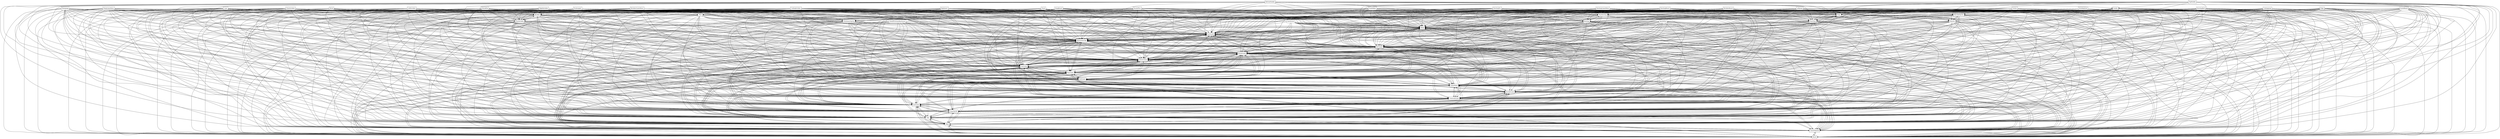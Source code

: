 digraph{
graph [rankdir=TB];
node [shape=box];
edge [arrowhead=normal];
0[label="Pong",]
1[label="Wall",]
2[label="Lane",]
3[label="Pucksupply",]
4[label="Leftpong",]
5[label="Menu",]
6[label="SaveGame",]
7[label="Floorbrickles",]
8[label="BrickPile",]
9[label="CheckPreviousBestScore",]
10[label="Board",]
11[label="PlayBowling",]
12[label="ClassDiagram",]
13[label="Rightpont",]
14[label="Point",]
15[label="Size",]
16[label="Bowling",]
17[label="GameSprite",]
18[label="Leftbrickles",]
19[label="ListGame",]
20[label="StationarySprite",]
21[label="Edge",]
22[label="BowlingPin",]
23[label="PongGameMenu",]
24[label="Brick",]
25[label="BowlingGameMenu",]
26[label="Brickles",]
27[label="Paddle",]
28[label="Gutter",]
29[label="UninstallGame",]
30[label="BottomPaddle",]
31[label="ArcadeGame",]
32[label="GameMenu",]
33[label="SaveScore",]
34[label="Floorpong",]
35[label="EndofAlley",]
36[label="ExitGame",]
37[label="MovableSprite",]
38[label="ScoreBoard",]
39[label="PlayGame",]
40[label="PlayPong",]
41[label="Puck",]
42[label="UseCases",]
43[label="DividingLine",]
44[label="Ceilingbrickles",]
45[label="TopPaddle",]
46[label="Ceilingpong",]
47[label="Initialization",]
48[label="InstallGame",]
49[label="Rightbrickles",]
50[label="PlayBrickles",]
51[label="Velocity",]
52[label="PongBoard",]
53[label="BowlingBoard",]
54[label="BricklesGameMenu",]
55[label="SpritePair",]
56[label="RackofPins",]
57[label="Rectangle",]
58[label="BricklesBoard",]
59[label="BowlingBall",]
60[label="AnimationLoop",]
0->5[label="",]
0->6[label="",]
0->10[label="",]
0->12[label="",]
0->14[label="",]
0->15[label="",]
0->17[label="",]
0->19[label="",]
0->29[label="",]
0->31[label="",]
0->32[label="",]
0->36[label="",]
0->39[label="",]
0->40[label="",]
0->42[label="",]
0->47[label="",]
0->48[label="",]
0->57[label="",]
0->60[label="",]
1->5[label="",]
1->6[label="",]
1->10[label="",]
1->12[label="",]
1->14[label="",]
1->15[label="",]
1->17[label="",]
1->19[label="",]
1->20[label="",]
1->29[label="",]
1->31[label="",]
1->32[label="",]
1->36[label="",]
1->39[label="",]
1->42[label="",]
1->47[label="",]
1->48[label="",]
1->57[label="",]
1->60[label="",]
2->5[label="",]
2->6[label="",]
2->10[label="",]
2->11[label="",]
2->12[label="",]
2->14[label="",]
2->15[label="",]
2->16[label="",]
2->17[label="",]
2->19[label="",]
2->20[label="",]
2->29[label="",]
2->31[label="",]
2->32[label="",]
2->36[label="",]
2->39[label="",]
2->42[label="",]
2->47[label="",]
2->48[label="",]
2->57[label="",]
2->60[label="",]
3->5[label="",]
3->6[label="",]
3->10[label="",]
3->12[label="",]
3->14[label="",]
3->15[label="",]
3->17[label="",]
3->19[label="",]
3->26[label="",]
3->29[label="",]
3->31[label="",]
3->32[label="",]
3->36[label="",]
3->39[label="",]
3->42[label="",]
3->47[label="",]
3->48[label="",]
3->50[label="",]
3->57[label="",]
3->60[label="",]
4->0[label="",]
4->1[label="",]
4->5[label="",]
4->6[label="",]
4->10[label="",]
4->12[label="",]
4->14[label="",]
4->15[label="",]
4->17[label="",]
4->19[label="",]
4->20[label="",]
4->29[label="",]
4->31[label="",]
4->32[label="",]
4->36[label="",]
4->39[label="",]
4->40[label="",]
4->42[label="",]
4->47[label="",]
4->48[label="",]
4->57[label="",]
4->60[label="",]
5->6[label="",]
5->10[label="",]
5->12[label="",]
5->14[label="",]
5->15[label="",]
5->17[label="",]
5->19[label="",]
5->29[label="",]
5->31[label="",]
5->32[label="",]
5->36[label="",]
5->39[label="",]
5->42[label="",]
5->47[label="",]
5->48[label="",]
5->57[label="",]
5->60[label="",]
6->5[label="",]
6->10[label="",]
6->12[label="",]
6->14[label="",]
6->15[label="",]
6->17[label="",]
6->19[label="",]
6->29[label="",]
6->31[label="",]
6->32[label="",]
6->36[label="",]
6->39[label="",]
6->42[label="",]
6->47[label="",]
6->48[label="",]
6->57[label="",]
6->60[label="",]
7->5[label="",]
7->6[label="",]
7->10[label="",]
7->12[label="",]
7->14[label="",]
7->15[label="",]
7->17[label="",]
7->19[label="",]
7->20[label="",]
7->26[label="",]
7->29[label="",]
7->31[label="",]
7->32[label="",]
7->36[label="",]
7->39[label="",]
7->42[label="",]
7->47[label="",]
7->48[label="",]
7->50[label="",]
7->57[label="",]
7->60[label="",]
8->5[label="",]
8->6[label="",]
8->10[label="",]
8->12[label="",]
8->14[label="",]
8->15[label="",]
8->17[label="",]
8->19[label="",]
8->20[label="",]
8->26[label="",]
8->29[label="",]
8->31[label="",]
8->32[label="",]
8->36[label="",]
8->39[label="",]
8->42[label="",]
8->47[label="",]
8->48[label="",]
8->50[label="",]
8->57[label="",]
8->60[label="",]
9->5[label="",]
9->6[label="",]
9->10[label="",]
9->12[label="",]
9->14[label="",]
9->15[label="",]
9->17[label="",]
9->19[label="",]
9->29[label="",]
9->31[label="",]
9->32[label="",]
9->36[label="",]
9->39[label="",]
9->42[label="",]
9->47[label="",]
9->48[label="",]
9->57[label="",]
9->60[label="",]
10->5[label="",]
10->6[label="",]
10->12[label="",]
10->14[label="",]
10->15[label="",]
10->17[label="",]
10->19[label="",]
10->29[label="",]
10->31[label="",]
10->32[label="",]
10->36[label="",]
10->39[label="",]
10->42[label="",]
10->47[label="",]
10->48[label="",]
10->57[label="",]
10->60[label="",]
11->5[label="",]
11->6[label="",]
11->10[label="",]
11->12[label="",]
11->14[label="",]
11->15[label="",]
11->16[label="",]
11->17[label="",]
11->19[label="",]
11->29[label="",]
11->31[label="",]
11->32[label="",]
11->36[label="",]
11->39[label="",]
11->42[label="",]
11->47[label="",]
11->48[label="",]
11->57[label="",]
11->60[label="",]
12->5[label="",]
12->6[label="",]
12->10[label="",]
12->14[label="",]
12->15[label="",]
12->17[label="",]
12->19[label="",]
12->29[label="",]
12->31[label="",]
12->32[label="",]
12->36[label="",]
12->39[label="",]
12->42[label="",]
12->47[label="",]
12->48[label="",]
12->57[label="",]
12->60[label="",]
13->0[label="",]
13->1[label="",]
13->5[label="",]
13->6[label="",]
13->10[label="",]
13->12[label="",]
13->14[label="",]
13->15[label="",]
13->17[label="",]
13->19[label="",]
13->20[label="",]
13->29[label="",]
13->31[label="",]
13->32[label="",]
13->36[label="",]
13->39[label="",]
13->40[label="",]
13->42[label="",]
13->47[label="",]
13->48[label="",]
13->57[label="",]
13->60[label="",]
14->5[label="",]
14->6[label="",]
14->10[label="",]
14->12[label="",]
14->15[label="",]
14->17[label="",]
14->19[label="",]
14->29[label="",]
14->31[label="",]
14->32[label="",]
14->36[label="",]
14->39[label="",]
14->42[label="",]
14->47[label="",]
14->48[label="",]
14->57[label="",]
14->60[label="",]
15->5[label="",]
15->6[label="",]
15->10[label="",]
15->12[label="",]
15->14[label="",]
15->17[label="",]
15->19[label="",]
15->29[label="",]
15->31[label="",]
15->32[label="",]
15->36[label="",]
15->39[label="",]
15->42[label="",]
15->47[label="",]
15->48[label="",]
15->57[label="",]
15->60[label="",]
16->5[label="",]
16->6[label="",]
16->10[label="",]
16->11[label="",]
16->12[label="",]
16->14[label="",]
16->15[label="",]
16->17[label="",]
16->19[label="",]
16->29[label="",]
16->31[label="",]
16->32[label="",]
16->36[label="",]
16->39[label="",]
16->42[label="",]
16->47[label="",]
16->48[label="",]
16->57[label="",]
16->60[label="",]
17->5[label="",]
17->6[label="",]
17->10[label="",]
17->12[label="",]
17->14[label="",]
17->15[label="",]
17->19[label="",]
17->29[label="",]
17->31[label="",]
17->32[label="",]
17->36[label="",]
17->39[label="",]
17->42[label="",]
17->47[label="",]
17->48[label="",]
17->57[label="",]
17->60[label="",]
18->1[label="",]
18->5[label="",]
18->6[label="",]
18->10[label="",]
18->12[label="",]
18->14[label="",]
18->15[label="",]
18->17[label="",]
18->19[label="",]
18->20[label="",]
18->26[label="",]
18->29[label="",]
18->31[label="",]
18->32[label="",]
18->36[label="",]
18->39[label="",]
18->42[label="",]
18->47[label="",]
18->48[label="",]
18->50[label="",]
18->57[label="",]
18->60[label="",]
19->5[label="",]
19->6[label="",]
19->10[label="",]
19->12[label="",]
19->14[label="",]
19->15[label="",]
19->17[label="",]
19->29[label="",]
19->31[label="",]
19->32[label="",]
19->36[label="",]
19->39[label="",]
19->42[label="",]
19->47[label="",]
19->48[label="",]
19->57[label="",]
19->60[label="",]
20->5[label="",]
20->6[label="",]
20->10[label="",]
20->12[label="",]
20->14[label="",]
20->15[label="",]
20->17[label="",]
20->19[label="",]
20->29[label="",]
20->31[label="",]
20->32[label="",]
20->36[label="",]
20->39[label="",]
20->42[label="",]
20->47[label="",]
20->48[label="",]
20->57[label="",]
20->60[label="",]
21->5[label="",]
21->6[label="",]
21->10[label="",]
21->11[label="",]
21->12[label="",]
21->14[label="",]
21->15[label="",]
21->16[label="",]
21->17[label="",]
21->19[label="",]
21->20[label="",]
21->29[label="",]
21->31[label="",]
21->32[label="",]
21->36[label="",]
21->39[label="",]
21->42[label="",]
21->47[label="",]
21->48[label="",]
21->57[label="",]
21->60[label="",]
22->5[label="",]
22->6[label="",]
22->10[label="",]
22->11[label="",]
22->12[label="",]
22->14[label="",]
22->15[label="",]
22->16[label="",]
22->17[label="",]
22->19[label="",]
22->29[label="",]
22->31[label="",]
22->32[label="",]
22->36[label="",]
22->37[label="",]
22->39[label="",]
22->42[label="",]
22->47[label="",]
22->48[label="",]
22->51[label="",]
22->57[label="",]
22->60[label="",]
23->0[label="",]
23->5[label="",]
23->6[label="",]
23->10[label="",]
23->12[label="",]
23->14[label="",]
23->15[label="",]
23->17[label="",]
23->19[label="",]
23->29[label="",]
23->31[label="",]
23->32[label="",]
23->36[label="",]
23->39[label="",]
23->40[label="",]
23->42[label="",]
23->47[label="",]
23->48[label="",]
23->57[label="",]
23->60[label="",]
24->5[label="",]
24->6[label="",]
24->10[label="",]
24->12[label="",]
24->14[label="",]
24->15[label="",]
24->17[label="",]
24->19[label="",]
24->20[label="",]
24->26[label="",]
24->29[label="",]
24->31[label="",]
24->32[label="",]
24->36[label="",]
24->39[label="",]
24->42[label="",]
24->47[label="",]
24->48[label="",]
24->50[label="",]
24->57[label="",]
24->60[label="",]
25->5[label="",]
25->6[label="",]
25->10[label="",]
25->11[label="",]
25->12[label="",]
25->14[label="",]
25->15[label="",]
25->16[label="",]
25->17[label="",]
25->19[label="",]
25->29[label="",]
25->31[label="",]
25->32[label="",]
25->36[label="",]
25->39[label="",]
25->42[label="",]
25->47[label="",]
25->48[label="",]
25->57[label="",]
25->60[label="",]
26->5[label="",]
26->6[label="",]
26->10[label="",]
26->12[label="",]
26->14[label="",]
26->15[label="",]
26->17[label="",]
26->19[label="",]
26->29[label="",]
26->31[label="",]
26->32[label="",]
26->36[label="",]
26->39[label="",]
26->42[label="",]
26->47[label="",]
26->48[label="",]
26->50[label="",]
26->57[label="",]
26->60[label="",]
27->0[label="",]
27->5[label="",]
27->6[label="",]
27->10[label="",]
27->12[label="",]
27->14[label="",]
27->15[label="",]
27->17[label="",]
27->19[label="",]
27->29[label="",]
27->31[label="",]
27->32[label="",]
27->36[label="",]
27->37[label="",]
27->39[label="",]
27->40[label="",]
27->42[label="",]
27->47[label="",]
27->48[label="",]
27->51[label="",]
27->57[label="",]
27->60[label="",]
28->5[label="",]
28->6[label="",]
28->10[label="",]
28->11[label="",]
28->12[label="",]
28->14[label="",]
28->15[label="",]
28->16[label="",]
28->17[label="",]
28->19[label="",]
28->20[label="",]
28->29[label="",]
28->31[label="",]
28->32[label="",]
28->36[label="",]
28->39[label="",]
28->42[label="",]
28->47[label="",]
28->48[label="",]
28->57[label="",]
28->60[label="",]
29->5[label="",]
29->6[label="",]
29->10[label="",]
29->12[label="",]
29->14[label="",]
29->15[label="",]
29->17[label="",]
29->19[label="",]
29->31[label="",]
29->32[label="",]
29->36[label="",]
29->39[label="",]
29->42[label="",]
29->47[label="",]
29->48[label="",]
29->57[label="",]
29->60[label="",]
30->0[label="",]
30->5[label="",]
30->6[label="",]
30->10[label="",]
30->12[label="",]
30->14[label="",]
30->15[label="",]
30->17[label="",]
30->19[label="",]
30->27[label="",]
30->29[label="",]
30->31[label="",]
30->32[label="",]
30->36[label="",]
30->37[label="",]
30->39[label="",]
30->40[label="",]
30->42[label="",]
30->47[label="",]
30->48[label="",]
30->51[label="",]
30->57[label="",]
30->60[label="",]
31->5[label="",]
31->6[label="",]
31->10[label="",]
31->12[label="",]
31->14[label="",]
31->15[label="",]
31->17[label="",]
31->19[label="",]
31->29[label="",]
31->32[label="",]
31->36[label="",]
31->39[label="",]
31->42[label="",]
31->47[label="",]
31->48[label="",]
31->57[label="",]
31->60[label="",]
32->5[label="",]
32->6[label="",]
32->10[label="",]
32->12[label="",]
32->14[label="",]
32->15[label="",]
32->17[label="",]
32->19[label="",]
32->29[label="",]
32->31[label="",]
32->36[label="",]
32->39[label="",]
32->42[label="",]
32->47[label="",]
32->48[label="",]
32->57[label="",]
32->60[label="",]
33->5[label="",]
33->6[label="",]
33->10[label="",]
33->12[label="",]
33->14[label="",]
33->15[label="",]
33->17[label="",]
33->19[label="",]
33->29[label="",]
33->31[label="",]
33->32[label="",]
33->36[label="",]
33->39[label="",]
33->42[label="",]
33->47[label="",]
33->48[label="",]
33->57[label="",]
33->60[label="",]
34->0[label="",]
34->5[label="",]
34->6[label="",]
34->10[label="",]
34->12[label="",]
34->14[label="",]
34->15[label="",]
34->17[label="",]
34->19[label="",]
34->20[label="",]
34->29[label="",]
34->31[label="",]
34->32[label="",]
34->36[label="",]
34->39[label="",]
34->40[label="",]
34->42[label="",]
34->47[label="",]
34->48[label="",]
34->57[label="",]
34->60[label="",]
35->5[label="",]
35->6[label="",]
35->10[label="",]
35->11[label="",]
35->12[label="",]
35->14[label="",]
35->15[label="",]
35->16[label="",]
35->17[label="",]
35->19[label="",]
35->20[label="",]
35->29[label="",]
35->31[label="",]
35->32[label="",]
35->36[label="",]
35->39[label="",]
35->42[label="",]
35->47[label="",]
35->48[label="",]
35->57[label="",]
35->60[label="",]
36->5[label="",]
36->6[label="",]
36->10[label="",]
36->12[label="",]
36->14[label="",]
36->15[label="",]
36->17[label="",]
36->19[label="",]
36->29[label="",]
36->31[label="",]
36->32[label="",]
36->39[label="",]
36->42[label="",]
36->47[label="",]
36->48[label="",]
36->57[label="",]
36->60[label="",]
37->5[label="",]
37->6[label="",]
37->10[label="",]
37->12[label="",]
37->14[label="",]
37->15[label="",]
37->17[label="",]
37->19[label="",]
37->29[label="",]
37->31[label="",]
37->32[label="",]
37->36[label="",]
37->39[label="",]
37->42[label="",]
37->47[label="",]
37->48[label="",]
37->51[label="",]
37->57[label="",]
37->60[label="",]
38->0[label="",]
38->5[label="",]
38->6[label="",]
38->10[label="",]
38->12[label="",]
38->14[label="",]
38->15[label="",]
38->17[label="",]
38->19[label="",]
38->20[label="",]
38->29[label="",]
38->31[label="",]
38->32[label="",]
38->36[label="",]
38->39[label="",]
38->40[label="",]
38->42[label="",]
38->47[label="",]
38->48[label="",]
38->57[label="",]
38->60[label="",]
39->5[label="",]
39->6[label="",]
39->10[label="",]
39->12[label="",]
39->14[label="",]
39->15[label="",]
39->17[label="",]
39->19[label="",]
39->29[label="",]
39->31[label="",]
39->32[label="",]
39->36[label="",]
39->42[label="",]
39->47[label="",]
39->48[label="",]
39->57[label="",]
39->60[label="",]
40->0[label="",]
40->5[label="",]
40->6[label="",]
40->10[label="",]
40->12[label="",]
40->14[label="",]
40->15[label="",]
40->17[label="",]
40->19[label="",]
40->29[label="",]
40->31[label="",]
40->32[label="",]
40->36[label="",]
40->39[label="",]
40->42[label="",]
40->47[label="",]
40->48[label="",]
40->57[label="",]
40->60[label="",]
41->5[label="",]
41->6[label="",]
41->10[label="",]
41->12[label="",]
41->14[label="",]
41->15[label="",]
41->17[label="",]
41->19[label="",]
41->29[label="",]
41->31[label="",]
41->32[label="",]
41->36[label="",]
41->37[label="",]
41->39[label="",]
41->42[label="",]
41->47[label="",]
41->48[label="",]
41->51[label="",]
41->57[label="",]
41->60[label="",]
42->5[label="",]
42->6[label="",]
42->10[label="",]
42->12[label="",]
42->14[label="",]
42->15[label="",]
42->17[label="",]
42->19[label="",]
42->29[label="",]
42->31[label="",]
42->32[label="",]
42->36[label="",]
42->39[label="",]
42->47[label="",]
42->48[label="",]
42->57[label="",]
42->60[label="",]
43->0[label="",]
43->5[label="",]
43->6[label="",]
43->10[label="",]
43->12[label="",]
43->14[label="",]
43->15[label="",]
43->17[label="",]
43->19[label="",]
43->20[label="",]
43->29[label="",]
43->31[label="",]
43->32[label="",]
43->36[label="",]
43->39[label="",]
43->40[label="",]
43->42[label="",]
43->47[label="",]
43->48[label="",]
43->57[label="",]
43->60[label="",]
44->5[label="",]
44->6[label="",]
44->10[label="",]
44->12[label="",]
44->14[label="",]
44->15[label="",]
44->17[label="",]
44->19[label="",]
44->20[label="",]
44->26[label="",]
44->29[label="",]
44->31[label="",]
44->32[label="",]
44->36[label="",]
44->39[label="",]
44->42[label="",]
44->47[label="",]
44->48[label="",]
44->50[label="",]
44->57[label="",]
44->60[label="",]
45->0[label="",]
45->5[label="",]
45->6[label="",]
45->10[label="",]
45->12[label="",]
45->14[label="",]
45->15[label="",]
45->17[label="",]
45->19[label="",]
45->27[label="",]
45->29[label="",]
45->31[label="",]
45->32[label="",]
45->36[label="",]
45->37[label="",]
45->39[label="",]
45->40[label="",]
45->42[label="",]
45->47[label="",]
45->48[label="",]
45->51[label="",]
45->57[label="",]
45->60[label="",]
46->0[label="",]
46->5[label="",]
46->6[label="",]
46->10[label="",]
46->12[label="",]
46->14[label="",]
46->15[label="",]
46->17[label="",]
46->19[label="",]
46->20[label="",]
46->29[label="",]
46->31[label="",]
46->32[label="",]
46->36[label="",]
46->39[label="",]
46->40[label="",]
46->42[label="",]
46->47[label="",]
46->48[label="",]
46->57[label="",]
46->60[label="",]
47->5[label="",]
47->6[label="",]
47->10[label="",]
47->12[label="",]
47->14[label="",]
47->15[label="",]
47->17[label="",]
47->19[label="",]
47->29[label="",]
47->31[label="",]
47->32[label="",]
47->36[label="",]
47->39[label="",]
47->42[label="",]
47->48[label="",]
47->57[label="",]
47->60[label="",]
48->5[label="",]
48->6[label="",]
48->10[label="",]
48->12[label="",]
48->14[label="",]
48->15[label="",]
48->17[label="",]
48->19[label="",]
48->29[label="",]
48->31[label="",]
48->32[label="",]
48->36[label="",]
48->39[label="",]
48->42[label="",]
48->47[label="",]
48->57[label="",]
48->60[label="",]
49->1[label="",]
49->5[label="",]
49->6[label="",]
49->10[label="",]
49->12[label="",]
49->14[label="",]
49->15[label="",]
49->17[label="",]
49->19[label="",]
49->20[label="",]
49->26[label="",]
49->29[label="",]
49->31[label="",]
49->32[label="",]
49->36[label="",]
49->39[label="",]
49->42[label="",]
49->47[label="",]
49->48[label="",]
49->50[label="",]
49->57[label="",]
49->60[label="",]
50->5[label="",]
50->6[label="",]
50->10[label="",]
50->12[label="",]
50->14[label="",]
50->15[label="",]
50->17[label="",]
50->19[label="",]
50->26[label="",]
50->29[label="",]
50->31[label="",]
50->32[label="",]
50->36[label="",]
50->39[label="",]
50->42[label="",]
50->47[label="",]
50->48[label="",]
50->57[label="",]
50->60[label="",]
51->5[label="",]
51->6[label="",]
51->10[label="",]
51->12[label="",]
51->14[label="",]
51->15[label="",]
51->17[label="",]
51->19[label="",]
51->29[label="",]
51->31[label="",]
51->32[label="",]
51->36[label="",]
51->37[label="",]
51->39[label="",]
51->42[label="",]
51->47[label="",]
51->48[label="",]
51->57[label="",]
51->60[label="",]
52->0[label="",]
52->5[label="",]
52->6[label="",]
52->10[label="",]
52->12[label="",]
52->14[label="",]
52->15[label="",]
52->17[label="",]
52->19[label="",]
52->29[label="",]
52->31[label="",]
52->32[label="",]
52->36[label="",]
52->39[label="",]
52->40[label="",]
52->42[label="",]
52->47[label="",]
52->48[label="",]
52->57[label="",]
52->60[label="",]
53->5[label="",]
53->6[label="",]
53->10[label="",]
53->11[label="",]
53->12[label="",]
53->14[label="",]
53->15[label="",]
53->16[label="",]
53->17[label="",]
53->19[label="",]
53->29[label="",]
53->31[label="",]
53->32[label="",]
53->36[label="",]
53->39[label="",]
53->42[label="",]
53->47[label="",]
53->48[label="",]
53->57[label="",]
53->60[label="",]
54->5[label="",]
54->6[label="",]
54->10[label="",]
54->12[label="",]
54->14[label="",]
54->15[label="",]
54->17[label="",]
54->19[label="",]
54->26[label="",]
54->29[label="",]
54->31[label="",]
54->32[label="",]
54->36[label="",]
54->39[label="",]
54->42[label="",]
54->47[label="",]
54->48[label="",]
54->50[label="",]
54->57[label="",]
54->60[label="",]
55->5[label="",]
55->6[label="",]
55->10[label="",]
55->12[label="",]
55->14[label="",]
55->15[label="",]
55->17[label="",]
55->19[label="",]
55->29[label="",]
55->31[label="",]
55->32[label="",]
55->36[label="",]
55->39[label="",]
55->42[label="",]
55->47[label="",]
55->48[label="",]
55->57[label="",]
55->60[label="",]
56->5[label="",]
56->6[label="",]
56->10[label="",]
56->11[label="",]
56->12[label="",]
56->14[label="",]
56->15[label="",]
56->16[label="",]
56->17[label="",]
56->19[label="",]
56->20[label="",]
56->29[label="",]
56->31[label="",]
56->32[label="",]
56->36[label="",]
56->39[label="",]
56->42[label="",]
56->47[label="",]
56->48[label="",]
56->57[label="",]
56->60[label="",]
57->5[label="",]
57->6[label="",]
57->10[label="",]
57->12[label="",]
57->14[label="",]
57->15[label="",]
57->17[label="",]
57->19[label="",]
57->29[label="",]
57->31[label="",]
57->32[label="",]
57->36[label="",]
57->39[label="",]
57->42[label="",]
57->47[label="",]
57->48[label="",]
57->60[label="",]
58->5[label="",]
58->6[label="",]
58->10[label="",]
58->12[label="",]
58->14[label="",]
58->15[label="",]
58->17[label="",]
58->19[label="",]
58->26[label="",]
58->29[label="",]
58->31[label="",]
58->32[label="",]
58->36[label="",]
58->39[label="",]
58->42[label="",]
58->47[label="",]
58->48[label="",]
58->50[label="",]
58->57[label="",]
58->60[label="",]
59->5[label="",]
59->6[label="",]
59->10[label="",]
59->11[label="",]
59->12[label="",]
59->14[label="",]
59->15[label="",]
59->16[label="",]
59->17[label="",]
59->19[label="",]
59->29[label="",]
59->31[label="",]
59->32[label="",]
59->36[label="",]
59->37[label="",]
59->39[label="",]
59->42[label="",]
59->47[label="",]
59->48[label="",]
59->51[label="",]
59->57[label="",]
59->60[label="",]
60->5[label="",]
60->6[label="",]
60->10[label="",]
60->12[label="",]
60->14[label="",]
60->15[label="",]
60->17[label="",]
60->19[label="",]
60->29[label="",]
60->31[label="",]
60->32[label="",]
60->36[label="",]
60->39[label="",]
60->42[label="",]
60->47[label="",]
60->48[label="",]
60->57[label="",]
}
